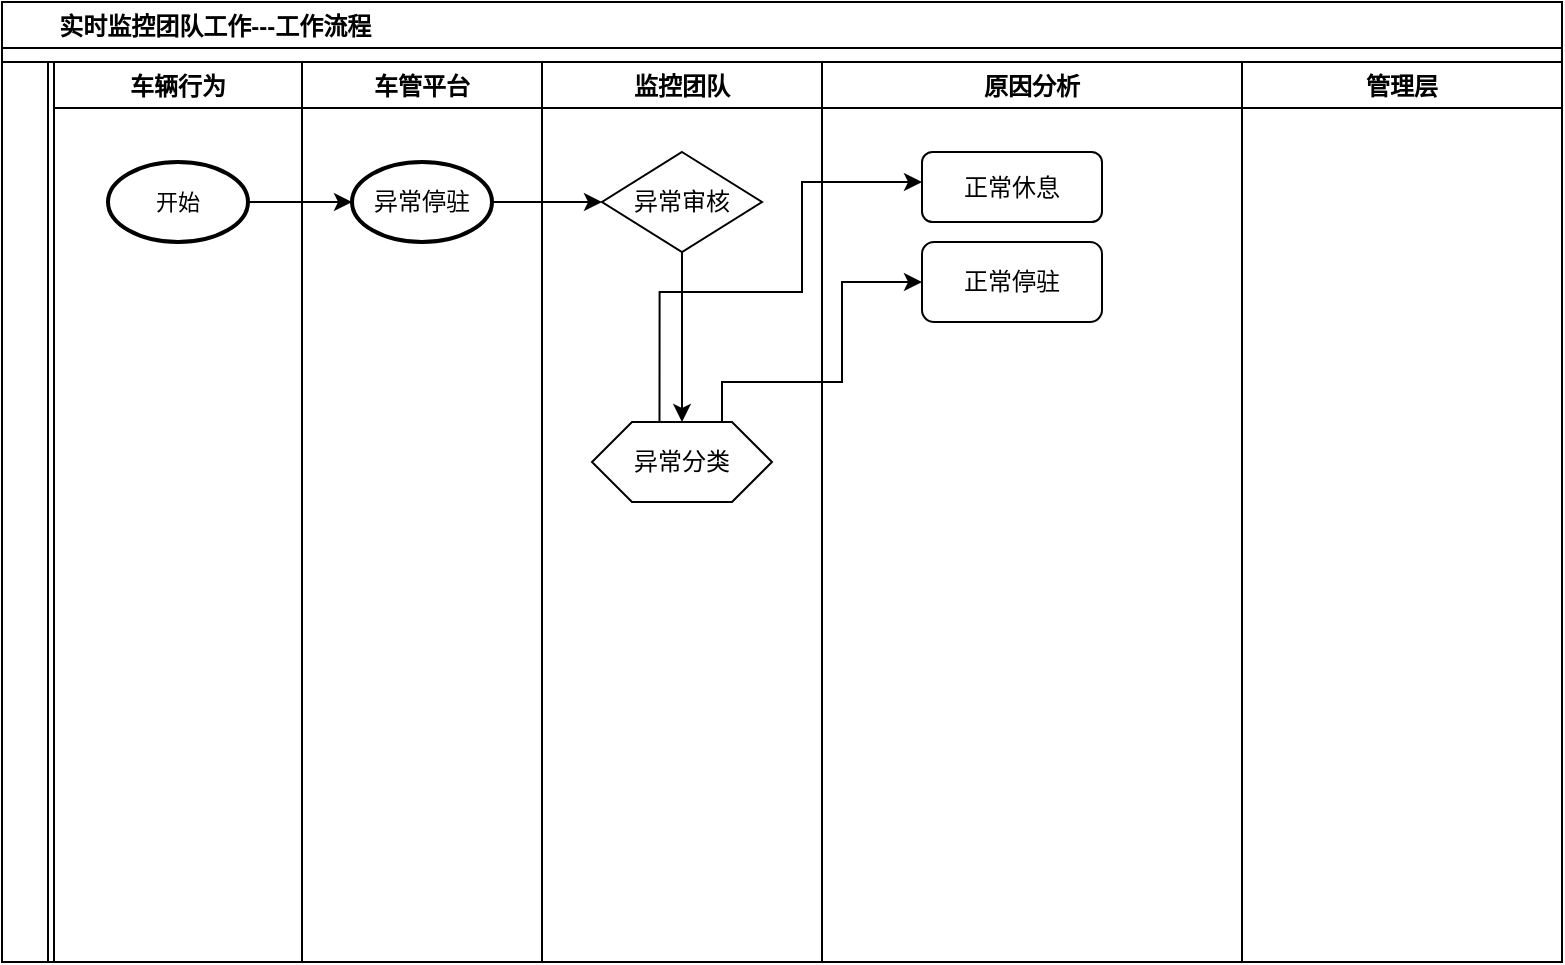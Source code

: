 <mxfile version="14.7.6" type="github">
  <diagram id="C5RBs43oDa-KdzZeNtuy" name="Page-1">
    <mxGraphModel dx="1331" dy="825" grid="1" gridSize="10" guides="1" tooltips="1" connect="1" arrows="1" fold="1" page="1" pageScale="1" pageWidth="827" pageHeight="1169" math="0" shadow="0">
      <root>
        <mxCell id="WIyWlLk6GJQsqaUBKTNV-0" />
        <mxCell id="WIyWlLk6GJQsqaUBKTNV-1" parent="WIyWlLk6GJQsqaUBKTNV-0" />
        <mxCell id="Ie-IbSEFdLj7QfXEva1Y-26" value="        实时监控团队工作---工作流程" style="swimlane;align=left;" parent="WIyWlLk6GJQsqaUBKTNV-1" vertex="1">
          <mxGeometry x="10" y="140" width="780" height="480" as="geometry">
            <mxRectangle x="150" y="120" width="220" height="23" as="alternateBounds" />
          </mxGeometry>
        </mxCell>
        <mxCell id="Ie-IbSEFdLj7QfXEva1Y-24" value="" style="swimlane;horizontal=0;align=center;" parent="Ie-IbSEFdLj7QfXEva1Y-26" vertex="1">
          <mxGeometry y="30" width="780" height="450" as="geometry">
            <mxRectangle y="30" width="50" height="40" as="alternateBounds" />
          </mxGeometry>
        </mxCell>
        <mxCell id="Ie-IbSEFdLj7QfXEva1Y-27" value="车管平台" style="swimlane;align=center;" parent="Ie-IbSEFdLj7QfXEva1Y-24" vertex="1">
          <mxGeometry x="150" width="120" height="450" as="geometry">
            <mxRectangle x="106" width="80" height="23" as="alternateBounds" />
          </mxGeometry>
        </mxCell>
        <mxCell id="Ie-IbSEFdLj7QfXEva1Y-31" value="异常停驻" style="strokeWidth=2;html=1;shape=mxgraph.flowchart.start_1;whiteSpace=wrap;align=center;" parent="Ie-IbSEFdLj7QfXEva1Y-27" vertex="1">
          <mxGeometry x="25" y="50" width="70" height="40" as="geometry" />
        </mxCell>
        <mxCell id="Ie-IbSEFdLj7QfXEva1Y-28" value="原因分析" style="swimlane;align=center;" parent="Ie-IbSEFdLj7QfXEva1Y-24" vertex="1">
          <mxGeometry x="410" width="210" height="450" as="geometry">
            <mxRectangle x="266" width="80" height="23" as="alternateBounds" />
          </mxGeometry>
        </mxCell>
        <mxCell id="Mf_jcri2lqG_OXVDrL9m-1" value="正常休息" style="rounded=1;whiteSpace=wrap;html=1;" vertex="1" parent="Ie-IbSEFdLj7QfXEva1Y-28">
          <mxGeometry x="50" y="45" width="90" height="35" as="geometry" />
        </mxCell>
        <mxCell id="Mf_jcri2lqG_OXVDrL9m-4" value="正常停驻" style="rounded=1;whiteSpace=wrap;html=1;" vertex="1" parent="Ie-IbSEFdLj7QfXEva1Y-28">
          <mxGeometry x="50" y="90" width="90" height="40" as="geometry" />
        </mxCell>
        <mxCell id="Ie-IbSEFdLj7QfXEva1Y-25" value="车辆行为" style="swimlane;align=center;startSize=23;" parent="Ie-IbSEFdLj7QfXEva1Y-24" vertex="1">
          <mxGeometry x="26" width="124" height="450" as="geometry">
            <mxRectangle x="26" width="80" height="23" as="alternateBounds" />
          </mxGeometry>
        </mxCell>
        <mxCell id="Ie-IbSEFdLj7QfXEva1Y-33" value="&lt;font style=&quot;font-size: 11px&quot;&gt;开始&lt;/font&gt;" style="strokeWidth=2;html=1;shape=mxgraph.flowchart.start_1;whiteSpace=wrap;align=center;" parent="Ie-IbSEFdLj7QfXEva1Y-25" vertex="1">
          <mxGeometry x="27" y="50" width="70" height="40" as="geometry" />
        </mxCell>
        <mxCell id="Ie-IbSEFdLj7QfXEva1Y-29" value="管理层" style="swimlane;align=center;" parent="Ie-IbSEFdLj7QfXEva1Y-24" vertex="1">
          <mxGeometry x="620" width="160" height="450" as="geometry">
            <mxRectangle x="346" width="70" height="23" as="alternateBounds" />
          </mxGeometry>
        </mxCell>
        <mxCell id="Ie-IbSEFdLj7QfXEva1Y-30" value="监控团队" style="swimlane;align=center;" parent="Ie-IbSEFdLj7QfXEva1Y-24" vertex="1">
          <mxGeometry x="270" width="140" height="450" as="geometry">
            <mxRectangle x="186" width="80" height="23" as="alternateBounds" />
          </mxGeometry>
        </mxCell>
        <mxCell id="Ie-IbSEFdLj7QfXEva1Y-38" value="异常审核" style="rhombus;whiteSpace=wrap;html=1;align=center;" parent="Ie-IbSEFdLj7QfXEva1Y-30" vertex="1">
          <mxGeometry x="30" y="45" width="80" height="50" as="geometry" />
        </mxCell>
        <mxCell id="Ie-IbSEFdLj7QfXEva1Y-39" value="异常分类" style="shape=hexagon;perimeter=hexagonPerimeter2;whiteSpace=wrap;html=1;fixedSize=1;" parent="Ie-IbSEFdLj7QfXEva1Y-30" vertex="1">
          <mxGeometry x="25" y="180" width="90" height="40" as="geometry" />
        </mxCell>
        <mxCell id="Ie-IbSEFdLj7QfXEva1Y-40" value="" style="edgeStyle=orthogonalEdgeStyle;rounded=0;orthogonalLoop=1;jettySize=auto;html=1;" parent="Ie-IbSEFdLj7QfXEva1Y-30" source="Ie-IbSEFdLj7QfXEva1Y-38" target="Ie-IbSEFdLj7QfXEva1Y-39" edge="1">
          <mxGeometry relative="1" as="geometry" />
        </mxCell>
        <mxCell id="Ie-IbSEFdLj7QfXEva1Y-34" style="edgeStyle=orthogonalEdgeStyle;rounded=0;orthogonalLoop=1;jettySize=auto;html=1;" parent="Ie-IbSEFdLj7QfXEva1Y-24" source="Ie-IbSEFdLj7QfXEva1Y-33" target="Ie-IbSEFdLj7QfXEva1Y-31" edge="1">
          <mxGeometry relative="1" as="geometry" />
        </mxCell>
        <mxCell id="Ie-IbSEFdLj7QfXEva1Y-37" style="edgeStyle=orthogonalEdgeStyle;rounded=0;orthogonalLoop=1;jettySize=auto;html=1;" parent="Ie-IbSEFdLj7QfXEva1Y-24" source="Ie-IbSEFdLj7QfXEva1Y-31" target="Ie-IbSEFdLj7QfXEva1Y-38" edge="1">
          <mxGeometry relative="1" as="geometry">
            <mxPoint x="350" y="70" as="targetPoint" />
          </mxGeometry>
        </mxCell>
        <mxCell id="Mf_jcri2lqG_OXVDrL9m-0" style="edgeStyle=orthogonalEdgeStyle;rounded=0;orthogonalLoop=1;jettySize=auto;html=1;exitX=0.375;exitY=0;exitDx=0;exitDy=0;" edge="1" parent="Ie-IbSEFdLj7QfXEva1Y-24" source="Ie-IbSEFdLj7QfXEva1Y-39" target="Mf_jcri2lqG_OXVDrL9m-1">
          <mxGeometry relative="1" as="geometry">
            <mxPoint x="470" y="60" as="targetPoint" />
            <Array as="points">
              <mxPoint x="329" y="115" />
              <mxPoint x="400" y="115" />
              <mxPoint x="400" y="60" />
            </Array>
          </mxGeometry>
        </mxCell>
        <mxCell id="Mf_jcri2lqG_OXVDrL9m-5" style="edgeStyle=orthogonalEdgeStyle;rounded=0;orthogonalLoop=1;jettySize=auto;html=1;exitX=0.625;exitY=0;exitDx=0;exitDy=0;entryX=0;entryY=0.5;entryDx=0;entryDy=0;" edge="1" parent="Ie-IbSEFdLj7QfXEva1Y-24" source="Ie-IbSEFdLj7QfXEva1Y-39" target="Mf_jcri2lqG_OXVDrL9m-4">
          <mxGeometry relative="1" as="geometry">
            <Array as="points">
              <mxPoint x="360" y="180" />
              <mxPoint x="360" y="160" />
              <mxPoint x="420" y="160" />
              <mxPoint x="420" y="110" />
            </Array>
          </mxGeometry>
        </mxCell>
      </root>
    </mxGraphModel>
  </diagram>
</mxfile>
